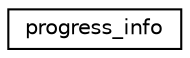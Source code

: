 digraph "Graphical Class Hierarchy"
{
  edge [fontname="Helvetica",fontsize="10",labelfontname="Helvetica",labelfontsize="10"];
  node [fontname="Helvetica",fontsize="10",shape=record];
  rankdir="LR";
  Node1 [label="progress_info",height=0.2,width=0.4,color="black", fillcolor="white", style="filled",URL="$classprogress__info.html"];
}
